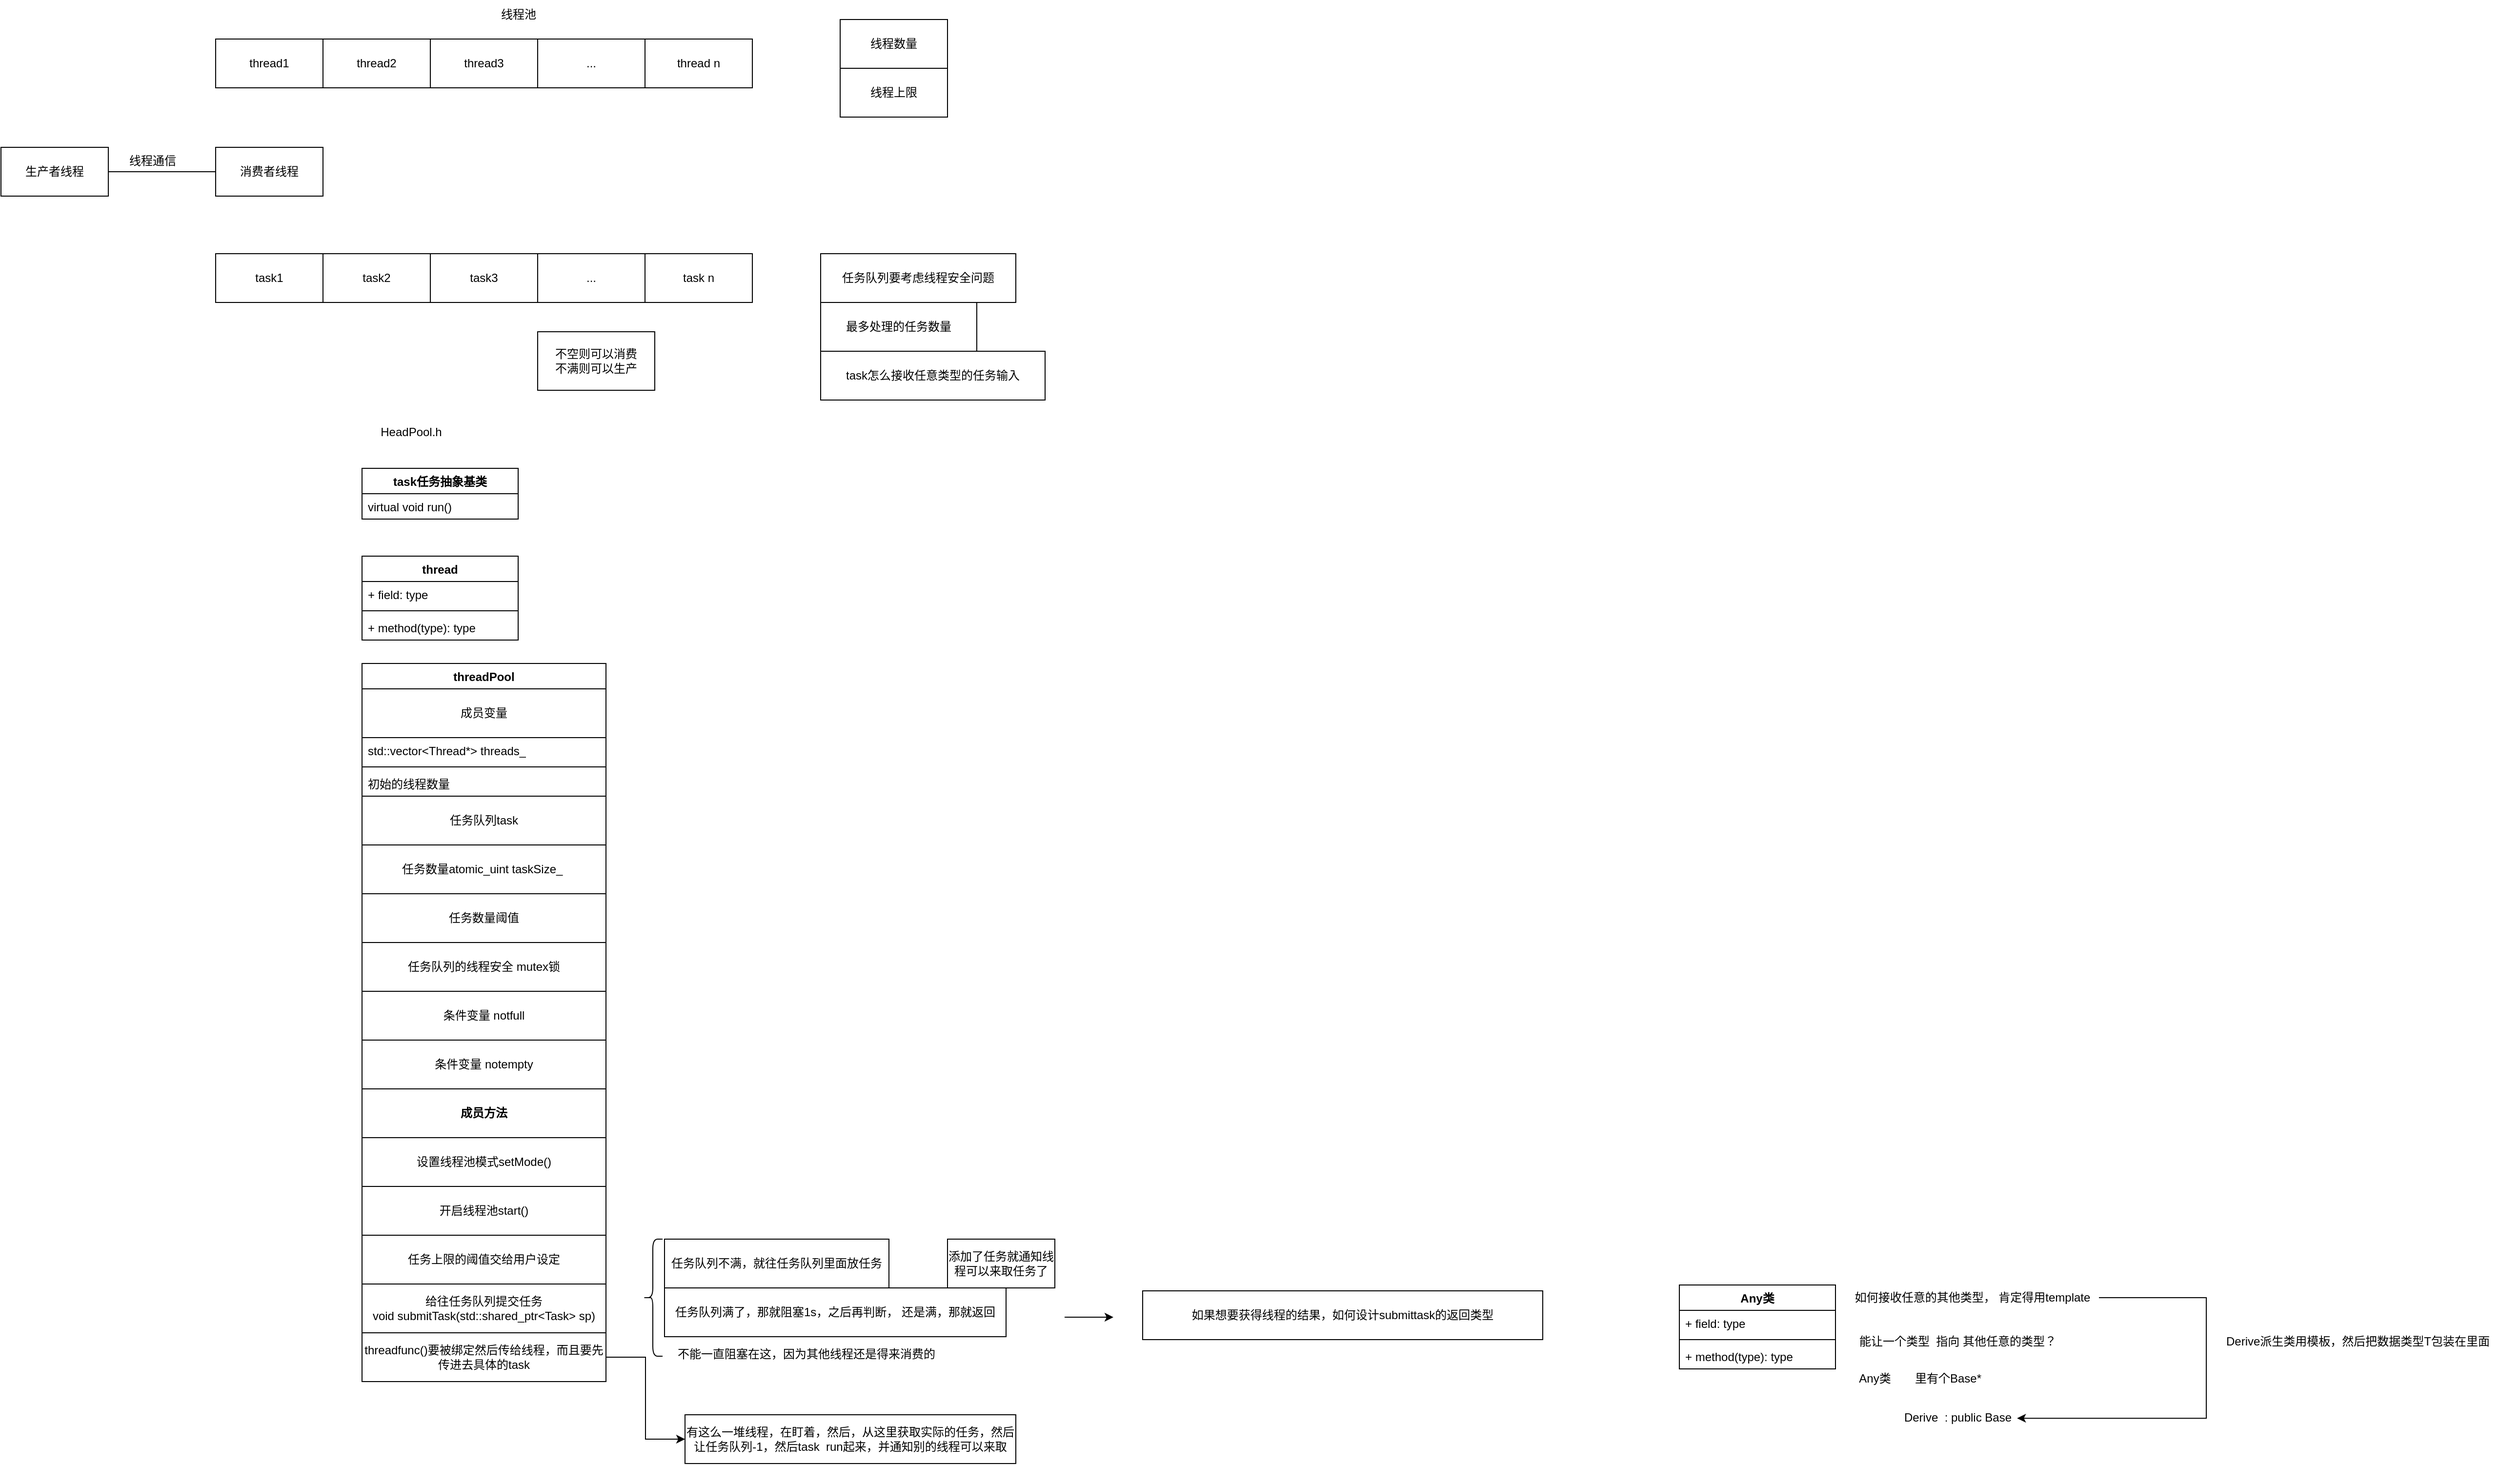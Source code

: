 <mxfile version="24.7.6">
  <diagram name="Page-1" id="c4acf3e9-155e-7222-9cf6-157b1a14988f">
    <mxGraphModel dx="679" dy="474" grid="1" gridSize="10" guides="1" tooltips="1" connect="1" arrows="1" fold="1" page="0" pageScale="1" pageWidth="850" pageHeight="1100" background="none" math="0" shadow="0">
      <root>
        <mxCell id="0" />
        <mxCell id="1" parent="0" />
        <mxCell id="_VawQS5tZA4y5lR53ruD-1" value="thread" style="swimlane;fontStyle=1;align=center;verticalAlign=top;childLayout=stackLayout;horizontal=1;startSize=26;horizontalStack=0;resizeParent=1;resizeParentMax=0;resizeLast=0;collapsible=1;marginBottom=0;whiteSpace=wrap;html=1;" vertex="1" parent="1">
          <mxGeometry x="400" y="610" width="160" height="86" as="geometry" />
        </mxCell>
        <mxCell id="_VawQS5tZA4y5lR53ruD-2" value="+ field: type" style="text;strokeColor=none;fillColor=none;align=left;verticalAlign=top;spacingLeft=4;spacingRight=4;overflow=hidden;rotatable=0;points=[[0,0.5],[1,0.5]];portConstraint=eastwest;whiteSpace=wrap;html=1;" vertex="1" parent="_VawQS5tZA4y5lR53ruD-1">
          <mxGeometry y="26" width="160" height="26" as="geometry" />
        </mxCell>
        <mxCell id="_VawQS5tZA4y5lR53ruD-3" value="" style="line;strokeWidth=1;fillColor=none;align=left;verticalAlign=middle;spacingTop=-1;spacingLeft=3;spacingRight=3;rotatable=0;labelPosition=right;points=[];portConstraint=eastwest;strokeColor=inherit;" vertex="1" parent="_VawQS5tZA4y5lR53ruD-1">
          <mxGeometry y="52" width="160" height="8" as="geometry" />
        </mxCell>
        <mxCell id="_VawQS5tZA4y5lR53ruD-4" value="+ method(type): type" style="text;strokeColor=none;fillColor=none;align=left;verticalAlign=top;spacingLeft=4;spacingRight=4;overflow=hidden;rotatable=0;points=[[0,0.5],[1,0.5]];portConstraint=eastwest;whiteSpace=wrap;html=1;" vertex="1" parent="_VawQS5tZA4y5lR53ruD-1">
          <mxGeometry y="60" width="160" height="26" as="geometry" />
        </mxCell>
        <mxCell id="_VawQS5tZA4y5lR53ruD-11" value="thread1" style="html=1;whiteSpace=wrap;" vertex="1" parent="1">
          <mxGeometry x="250" y="80" width="110" height="50" as="geometry" />
        </mxCell>
        <mxCell id="_VawQS5tZA4y5lR53ruD-12" value="thread2" style="html=1;whiteSpace=wrap;" vertex="1" parent="1">
          <mxGeometry x="360" y="80" width="110" height="50" as="geometry" />
        </mxCell>
        <mxCell id="_VawQS5tZA4y5lR53ruD-13" value="thread3" style="html=1;whiteSpace=wrap;" vertex="1" parent="1">
          <mxGeometry x="470" y="80" width="110" height="50" as="geometry" />
        </mxCell>
        <mxCell id="_VawQS5tZA4y5lR53ruD-14" value="线程池" style="text;html=1;align=center;verticalAlign=middle;resizable=0;points=[];autosize=1;strokeColor=none;fillColor=none;" vertex="1" parent="1">
          <mxGeometry x="530" y="40" width="60" height="30" as="geometry" />
        </mxCell>
        <mxCell id="_VawQS5tZA4y5lR53ruD-15" value="..." style="html=1;whiteSpace=wrap;" vertex="1" parent="1">
          <mxGeometry x="580" y="80" width="110" height="50" as="geometry" />
        </mxCell>
        <mxCell id="_VawQS5tZA4y5lR53ruD-16" value="thread n" style="html=1;whiteSpace=wrap;" vertex="1" parent="1">
          <mxGeometry x="690" y="80" width="110" height="50" as="geometry" />
        </mxCell>
        <mxCell id="_VawQS5tZA4y5lR53ruD-17" value="task1" style="html=1;whiteSpace=wrap;" vertex="1" parent="1">
          <mxGeometry x="250" y="300" width="110" height="50" as="geometry" />
        </mxCell>
        <mxCell id="_VawQS5tZA4y5lR53ruD-18" value="task2" style="html=1;whiteSpace=wrap;" vertex="1" parent="1">
          <mxGeometry x="360" y="300" width="110" height="50" as="geometry" />
        </mxCell>
        <mxCell id="_VawQS5tZA4y5lR53ruD-19" value="task3" style="html=1;whiteSpace=wrap;" vertex="1" parent="1">
          <mxGeometry x="470" y="300" width="110" height="50" as="geometry" />
        </mxCell>
        <mxCell id="_VawQS5tZA4y5lR53ruD-20" value="..." style="html=1;whiteSpace=wrap;" vertex="1" parent="1">
          <mxGeometry x="580" y="300" width="110" height="50" as="geometry" />
        </mxCell>
        <mxCell id="_VawQS5tZA4y5lR53ruD-21" value="task n" style="html=1;whiteSpace=wrap;" vertex="1" parent="1">
          <mxGeometry x="690" y="300" width="110" height="50" as="geometry" />
        </mxCell>
        <mxCell id="_VawQS5tZA4y5lR53ruD-22" value="线程数量" style="html=1;whiteSpace=wrap;" vertex="1" parent="1">
          <mxGeometry x="890" y="60" width="110" height="50" as="geometry" />
        </mxCell>
        <mxCell id="_VawQS5tZA4y5lR53ruD-23" value="线程上限" style="html=1;whiteSpace=wrap;" vertex="1" parent="1">
          <mxGeometry x="890" y="110" width="110" height="50" as="geometry" />
        </mxCell>
        <mxCell id="_VawQS5tZA4y5lR53ruD-24" value="任务队列要考虑线程安全问题" style="html=1;whiteSpace=wrap;" vertex="1" parent="1">
          <mxGeometry x="870" y="300" width="200" height="50" as="geometry" />
        </mxCell>
        <mxCell id="_VawQS5tZA4y5lR53ruD-25" value="最多处理的任务数量" style="html=1;whiteSpace=wrap;" vertex="1" parent="1">
          <mxGeometry x="870" y="350" width="160" height="50" as="geometry" />
        </mxCell>
        <mxCell id="_VawQS5tZA4y5lR53ruD-26" value="task怎么接收任意类型的任务输入" style="html=1;whiteSpace=wrap;" vertex="1" parent="1">
          <mxGeometry x="870" y="400" width="230" height="50" as="geometry" />
        </mxCell>
        <mxCell id="_VawQS5tZA4y5lR53ruD-28" value="生产者线程" style="html=1;whiteSpace=wrap;" vertex="1" parent="1">
          <mxGeometry x="30" y="191" width="110" height="50" as="geometry" />
        </mxCell>
        <mxCell id="_VawQS5tZA4y5lR53ruD-29" value="消费者线程" style="html=1;whiteSpace=wrap;" vertex="1" parent="1">
          <mxGeometry x="250" y="191" width="110" height="50" as="geometry" />
        </mxCell>
        <mxCell id="_VawQS5tZA4y5lR53ruD-30" value="" style="line;strokeWidth=1;fillColor=none;align=left;verticalAlign=middle;spacingTop=-1;spacingLeft=3;spacingRight=3;rotatable=0;labelPosition=right;points=[];portConstraint=eastwest;strokeColor=inherit;" vertex="1" parent="1">
          <mxGeometry x="140" y="212" width="110" height="8" as="geometry" />
        </mxCell>
        <mxCell id="_VawQS5tZA4y5lR53ruD-31" value="线程通信" style="text;html=1;align=center;verticalAlign=middle;resizable=0;points=[];autosize=1;strokeColor=none;fillColor=none;" vertex="1" parent="1">
          <mxGeometry x="150" y="190" width="70" height="30" as="geometry" />
        </mxCell>
        <mxCell id="_VawQS5tZA4y5lR53ruD-32" value="task任务抽象基类" style="swimlane;fontStyle=1;align=center;verticalAlign=top;childLayout=stackLayout;horizontal=1;startSize=26;horizontalStack=0;resizeParent=1;resizeParentMax=0;resizeLast=0;collapsible=1;marginBottom=0;whiteSpace=wrap;html=1;" vertex="1" parent="1">
          <mxGeometry x="400" y="520" width="160" height="52" as="geometry" />
        </mxCell>
        <mxCell id="_VawQS5tZA4y5lR53ruD-35" value="virtual void run()" style="text;strokeColor=none;fillColor=none;align=left;verticalAlign=top;spacingLeft=4;spacingRight=4;overflow=hidden;rotatable=0;points=[[0,0.5],[1,0.5]];portConstraint=eastwest;whiteSpace=wrap;html=1;" vertex="1" parent="_VawQS5tZA4y5lR53ruD-32">
          <mxGeometry y="26" width="160" height="26" as="geometry" />
        </mxCell>
        <mxCell id="_VawQS5tZA4y5lR53ruD-36" value="threadPool" style="swimlane;fontStyle=1;align=center;verticalAlign=top;childLayout=stackLayout;horizontal=1;startSize=26;horizontalStack=0;resizeParent=1;resizeParentMax=0;resizeLast=0;collapsible=1;marginBottom=0;whiteSpace=wrap;html=1;" vertex="1" parent="1">
          <mxGeometry x="400" y="720" width="250" height="736" as="geometry" />
        </mxCell>
        <mxCell id="_VawQS5tZA4y5lR53ruD-45" value="成员变量" style="html=1;whiteSpace=wrap;" vertex="1" parent="_VawQS5tZA4y5lR53ruD-36">
          <mxGeometry y="26" width="250" height="50" as="geometry" />
        </mxCell>
        <mxCell id="_VawQS5tZA4y5lR53ruD-37" value="std::vector&amp;lt;Thread*&amp;gt; threads_" style="text;strokeColor=none;fillColor=none;align=left;verticalAlign=top;spacingLeft=4;spacingRight=4;overflow=hidden;rotatable=0;points=[[0,0.5],[1,0.5]];portConstraint=eastwest;whiteSpace=wrap;html=1;" vertex="1" parent="_VawQS5tZA4y5lR53ruD-36">
          <mxGeometry y="76" width="250" height="26" as="geometry" />
        </mxCell>
        <mxCell id="_VawQS5tZA4y5lR53ruD-38" value="" style="line;strokeWidth=1;fillColor=none;align=left;verticalAlign=middle;spacingTop=-1;spacingLeft=3;spacingRight=3;rotatable=0;labelPosition=right;points=[];portConstraint=eastwest;strokeColor=inherit;" vertex="1" parent="_VawQS5tZA4y5lR53ruD-36">
          <mxGeometry y="102" width="250" height="8" as="geometry" />
        </mxCell>
        <mxCell id="_VawQS5tZA4y5lR53ruD-39" value="初始的线程数量" style="text;strokeColor=none;fillColor=none;align=left;verticalAlign=top;spacingLeft=4;spacingRight=4;overflow=hidden;rotatable=0;points=[[0,0.5],[1,0.5]];portConstraint=eastwest;whiteSpace=wrap;html=1;" vertex="1" parent="_VawQS5tZA4y5lR53ruD-36">
          <mxGeometry y="110" width="250" height="26" as="geometry" />
        </mxCell>
        <mxCell id="_VawQS5tZA4y5lR53ruD-41" value="任务队列task" style="html=1;whiteSpace=wrap;" vertex="1" parent="_VawQS5tZA4y5lR53ruD-36">
          <mxGeometry y="136" width="250" height="50" as="geometry" />
        </mxCell>
        <mxCell id="_VawQS5tZA4y5lR53ruD-43" value="任务数量atomic_uint taskSize_&amp;nbsp;" style="html=1;whiteSpace=wrap;" vertex="1" parent="_VawQS5tZA4y5lR53ruD-36">
          <mxGeometry y="186" width="250" height="50" as="geometry" />
        </mxCell>
        <mxCell id="_VawQS5tZA4y5lR53ruD-44" value="任务数量阈值" style="html=1;whiteSpace=wrap;" vertex="1" parent="_VawQS5tZA4y5lR53ruD-36">
          <mxGeometry y="236" width="250" height="50" as="geometry" />
        </mxCell>
        <mxCell id="_VawQS5tZA4y5lR53ruD-46" value="任务队列的线程安全 mutex锁" style="html=1;whiteSpace=wrap;" vertex="1" parent="_VawQS5tZA4y5lR53ruD-36">
          <mxGeometry y="286" width="250" height="50" as="geometry" />
        </mxCell>
        <mxCell id="_VawQS5tZA4y5lR53ruD-48" value="条件变量 notfull" style="html=1;whiteSpace=wrap;" vertex="1" parent="_VawQS5tZA4y5lR53ruD-36">
          <mxGeometry y="336" width="250" height="50" as="geometry" />
        </mxCell>
        <mxCell id="_VawQS5tZA4y5lR53ruD-49" value="条件变量 notempty" style="html=1;whiteSpace=wrap;" vertex="1" parent="_VawQS5tZA4y5lR53ruD-36">
          <mxGeometry y="386" width="250" height="50" as="geometry" />
        </mxCell>
        <mxCell id="_VawQS5tZA4y5lR53ruD-51" value="&lt;b&gt;成员方法&lt;/b&gt;" style="html=1;whiteSpace=wrap;" vertex="1" parent="_VawQS5tZA4y5lR53ruD-36">
          <mxGeometry y="436" width="250" height="50" as="geometry" />
        </mxCell>
        <mxCell id="_VawQS5tZA4y5lR53ruD-52" value="设置线程池模式setMode()" style="html=1;whiteSpace=wrap;" vertex="1" parent="_VawQS5tZA4y5lR53ruD-36">
          <mxGeometry y="486" width="250" height="50" as="geometry" />
        </mxCell>
        <mxCell id="_VawQS5tZA4y5lR53ruD-54" value="开启线程池start()" style="html=1;whiteSpace=wrap;" vertex="1" parent="_VawQS5tZA4y5lR53ruD-36">
          <mxGeometry y="536" width="250" height="50" as="geometry" />
        </mxCell>
        <mxCell id="_VawQS5tZA4y5lR53ruD-55" value="任务上限的阈值交给用户设定" style="html=1;whiteSpace=wrap;" vertex="1" parent="_VawQS5tZA4y5lR53ruD-36">
          <mxGeometry y="586" width="250" height="50" as="geometry" />
        </mxCell>
        <mxCell id="_VawQS5tZA4y5lR53ruD-56" value="给往任务队列提交任务&lt;div&gt;void submitTask(std::shared_ptr&amp;lt;Task&amp;gt; sp)&lt;/div&gt;" style="html=1;whiteSpace=wrap;" vertex="1" parent="_VawQS5tZA4y5lR53ruD-36">
          <mxGeometry y="636" width="250" height="50" as="geometry" />
        </mxCell>
        <mxCell id="_VawQS5tZA4y5lR53ruD-57" value="threadfunc()要被绑定然后传给线程，而且要先传进去具体的task" style="html=1;whiteSpace=wrap;" vertex="1" parent="_VawQS5tZA4y5lR53ruD-36">
          <mxGeometry y="686" width="250" height="50" as="geometry" />
        </mxCell>
        <mxCell id="_VawQS5tZA4y5lR53ruD-40" value="HeadPool.h" style="text;html=1;align=center;verticalAlign=middle;resizable=0;points=[];autosize=1;strokeColor=none;fillColor=none;" vertex="1" parent="1">
          <mxGeometry x="405" y="468" width="90" height="30" as="geometry" />
        </mxCell>
        <mxCell id="_VawQS5tZA4y5lR53ruD-47" value="不空则可以消费&lt;div&gt;不满则可以生产&lt;/div&gt;" style="whiteSpace=wrap;html=1;" vertex="1" parent="1">
          <mxGeometry x="580" y="380" width="120" height="60" as="geometry" />
        </mxCell>
        <mxCell id="_VawQS5tZA4y5lR53ruD-58" value="任务队列不满，就往任务队列里面放任务" style="html=1;whiteSpace=wrap;" vertex="1" parent="1">
          <mxGeometry x="710" y="1310" width="230" height="50" as="geometry" />
        </mxCell>
        <mxCell id="_VawQS5tZA4y5lR53ruD-59" value="添加了任务就通知线程可以来取任务了" style="html=1;whiteSpace=wrap;" vertex="1" parent="1">
          <mxGeometry x="1000" y="1310" width="110" height="50" as="geometry" />
        </mxCell>
        <mxCell id="_VawQS5tZA4y5lR53ruD-60" value="任务队列满了，那就阻塞1s，之后再判断， 还是满，那就返回" style="html=1;whiteSpace=wrap;" vertex="1" parent="1">
          <mxGeometry x="710" y="1360" width="350" height="50" as="geometry" />
        </mxCell>
        <mxCell id="_VawQS5tZA4y5lR53ruD-61" value="不能一直阻塞在这，因为其他线程还是得来消费的" style="text;html=1;align=center;verticalAlign=middle;resizable=0;points=[];autosize=1;strokeColor=none;fillColor=none;" vertex="1" parent="1">
          <mxGeometry x="710" y="1413" width="290" height="30" as="geometry" />
        </mxCell>
        <mxCell id="_VawQS5tZA4y5lR53ruD-62" value="有这么一堆线程，在盯着，然后，从这里获取实际的任务，然后让任务队列-1，然后task&amp;nbsp; run起来，并通知别的线程可以来取" style="html=1;whiteSpace=wrap;" vertex="1" parent="1">
          <mxGeometry x="731" y="1490" width="339" height="50" as="geometry" />
        </mxCell>
        <mxCell id="_VawQS5tZA4y5lR53ruD-63" style="edgeStyle=orthogonalEdgeStyle;rounded=0;orthogonalLoop=1;jettySize=auto;html=1;entryX=0;entryY=0.5;entryDx=0;entryDy=0;" edge="1" parent="1" source="_VawQS5tZA4y5lR53ruD-57" target="_VawQS5tZA4y5lR53ruD-62">
          <mxGeometry relative="1" as="geometry" />
        </mxCell>
        <mxCell id="_VawQS5tZA4y5lR53ruD-65" value="如果想要获得线程的结果，如何设计submittask的返回类型" style="html=1;whiteSpace=wrap;" vertex="1" parent="1">
          <mxGeometry x="1200" y="1363" width="410" height="50" as="geometry" />
        </mxCell>
        <mxCell id="_VawQS5tZA4y5lR53ruD-67" value="" style="shape=curlyBracket;whiteSpace=wrap;html=1;rounded=1;labelPosition=left;verticalLabelPosition=middle;align=right;verticalAlign=middle;" vertex="1" parent="1">
          <mxGeometry x="688" y="1310" width="20" height="120" as="geometry" />
        </mxCell>
        <mxCell id="_VawQS5tZA4y5lR53ruD-68" value="" style="endArrow=classic;html=1;rounded=0;" edge="1" parent="1">
          <mxGeometry width="50" height="50" relative="1" as="geometry">
            <mxPoint x="1120" y="1390" as="sourcePoint" />
            <mxPoint x="1170" y="1390" as="targetPoint" />
          </mxGeometry>
        </mxCell>
        <mxCell id="_VawQS5tZA4y5lR53ruD-69" value="Any类" style="swimlane;fontStyle=1;align=center;verticalAlign=top;childLayout=stackLayout;horizontal=1;startSize=26;horizontalStack=0;resizeParent=1;resizeParentMax=0;resizeLast=0;collapsible=1;marginBottom=0;whiteSpace=wrap;html=1;" vertex="1" parent="1">
          <mxGeometry x="1750" y="1357" width="160" height="86" as="geometry" />
        </mxCell>
        <mxCell id="_VawQS5tZA4y5lR53ruD-70" value="+ field: type" style="text;strokeColor=none;fillColor=none;align=left;verticalAlign=top;spacingLeft=4;spacingRight=4;overflow=hidden;rotatable=0;points=[[0,0.5],[1,0.5]];portConstraint=eastwest;whiteSpace=wrap;html=1;" vertex="1" parent="_VawQS5tZA4y5lR53ruD-69">
          <mxGeometry y="26" width="160" height="26" as="geometry" />
        </mxCell>
        <mxCell id="_VawQS5tZA4y5lR53ruD-71" value="" style="line;strokeWidth=1;fillColor=none;align=left;verticalAlign=middle;spacingTop=-1;spacingLeft=3;spacingRight=3;rotatable=0;labelPosition=right;points=[];portConstraint=eastwest;strokeColor=inherit;" vertex="1" parent="_VawQS5tZA4y5lR53ruD-69">
          <mxGeometry y="52" width="160" height="8" as="geometry" />
        </mxCell>
        <mxCell id="_VawQS5tZA4y5lR53ruD-72" value="+ method(type): type" style="text;strokeColor=none;fillColor=none;align=left;verticalAlign=top;spacingLeft=4;spacingRight=4;overflow=hidden;rotatable=0;points=[[0,0.5],[1,0.5]];portConstraint=eastwest;whiteSpace=wrap;html=1;" vertex="1" parent="_VawQS5tZA4y5lR53ruD-69">
          <mxGeometry y="60" width="160" height="26" as="geometry" />
        </mxCell>
        <mxCell id="_VawQS5tZA4y5lR53ruD-79" style="edgeStyle=orthogonalEdgeStyle;rounded=0;orthogonalLoop=1;jettySize=auto;html=1;entryX=0.97;entryY=0.519;entryDx=0;entryDy=0;entryPerimeter=0;" edge="1" parent="1" source="_VawQS5tZA4y5lR53ruD-74" target="_VawQS5tZA4y5lR53ruD-81">
          <mxGeometry relative="1" as="geometry">
            <Array as="points">
              <mxPoint x="2290" y="1370" />
              <mxPoint x="2290" y="1494" />
            </Array>
          </mxGeometry>
        </mxCell>
        <mxCell id="_VawQS5tZA4y5lR53ruD-74" value="如何接收任意的其他类型， 肯定得用template" style="text;html=1;align=center;verticalAlign=middle;resizable=0;points=[];autosize=1;strokeColor=none;fillColor=none;" vertex="1" parent="1">
          <mxGeometry x="1920" y="1355" width="260" height="30" as="geometry" />
        </mxCell>
        <mxCell id="_VawQS5tZA4y5lR53ruD-75" value="能让一个类型&amp;nbsp; 指向 其他任意的类型？" style="text;html=1;align=center;verticalAlign=middle;resizable=0;points=[];autosize=1;strokeColor=none;fillColor=none;" vertex="1" parent="1">
          <mxGeometry x="1920" y="1400" width="230" height="30" as="geometry" />
        </mxCell>
        <mxCell id="_VawQS5tZA4y5lR53ruD-76" value="Any类" style="text;html=1;align=center;verticalAlign=middle;resizable=0;points=[];autosize=1;strokeColor=none;fillColor=none;" vertex="1" parent="1">
          <mxGeometry x="1920" y="1438" width="60" height="30" as="geometry" />
        </mxCell>
        <mxCell id="_VawQS5tZA4y5lR53ruD-78" value="里有个Base*" style="text;html=1;align=center;verticalAlign=middle;resizable=0;points=[];autosize=1;strokeColor=none;fillColor=none;" vertex="1" parent="1">
          <mxGeometry x="1980" y="1438" width="90" height="30" as="geometry" />
        </mxCell>
        <mxCell id="_VawQS5tZA4y5lR53ruD-80" value="Derive派生类用模板，然后把数据类型T包装在里面" style="text;html=1;align=center;verticalAlign=middle;resizable=0;points=[];autosize=1;strokeColor=none;fillColor=none;" vertex="1" parent="1">
          <mxGeometry x="2300" y="1400" width="290" height="30" as="geometry" />
        </mxCell>
        <mxCell id="_VawQS5tZA4y5lR53ruD-81" value="Derive&amp;nbsp; : public Base" style="text;html=1;align=center;verticalAlign=middle;resizable=0;points=[];autosize=1;strokeColor=none;fillColor=none;" vertex="1" parent="1">
          <mxGeometry x="1970" y="1478" width="130" height="30" as="geometry" />
        </mxCell>
      </root>
    </mxGraphModel>
  </diagram>
</mxfile>
